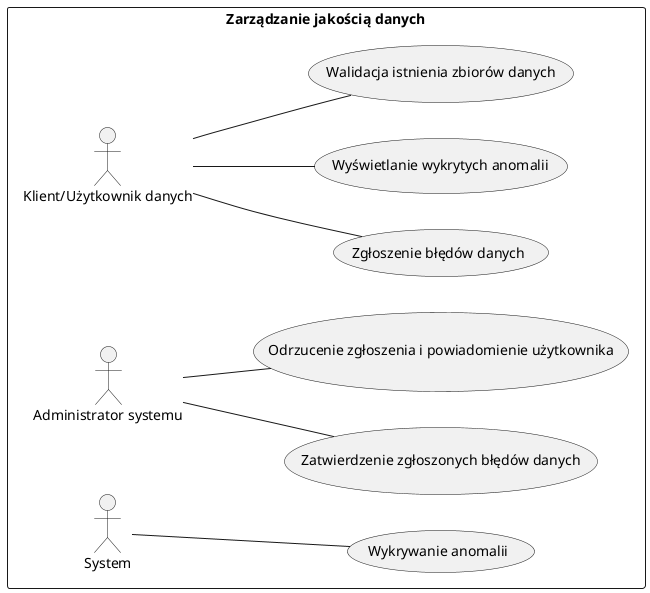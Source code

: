 @startuml quality
left to right direction

rectangle "Zarządzanie jakością danych" {
  actor "Klient/Użytkownik danych" as Użytkownik
  actor "Administrator systemu" as Administrator
  actor System
  ' Use cases for quality management:
  usecase (Zgłoszenie błędów danych) as Zgloszenie
  usecase (Zatwierdzenie zgłoszonych błędów danych) as Zatwierdzenie
  usecase (Odrzucenie zgłoszenia i powiadomienie użytkownika) as Odrzucenie
  usecase (Wykrywanie anomalii) as Wykrywanie
  usecase (Wyświetlanie wykrytych anomalii) as WyswietlanieAnomalii
  usecase (Walidacja istnienia zbiorów danych) as WalidacjaIstnienia

  System -- Wykrywanie
  Użytkownik -- Zgloszenie
  Administrator -- Zatwierdzenie
  Administrator -- Odrzucenie
  Użytkownik -- WyswietlanieAnomalii
  Użytkownik -- WalidacjaIstnienia
  
}
@enduml


